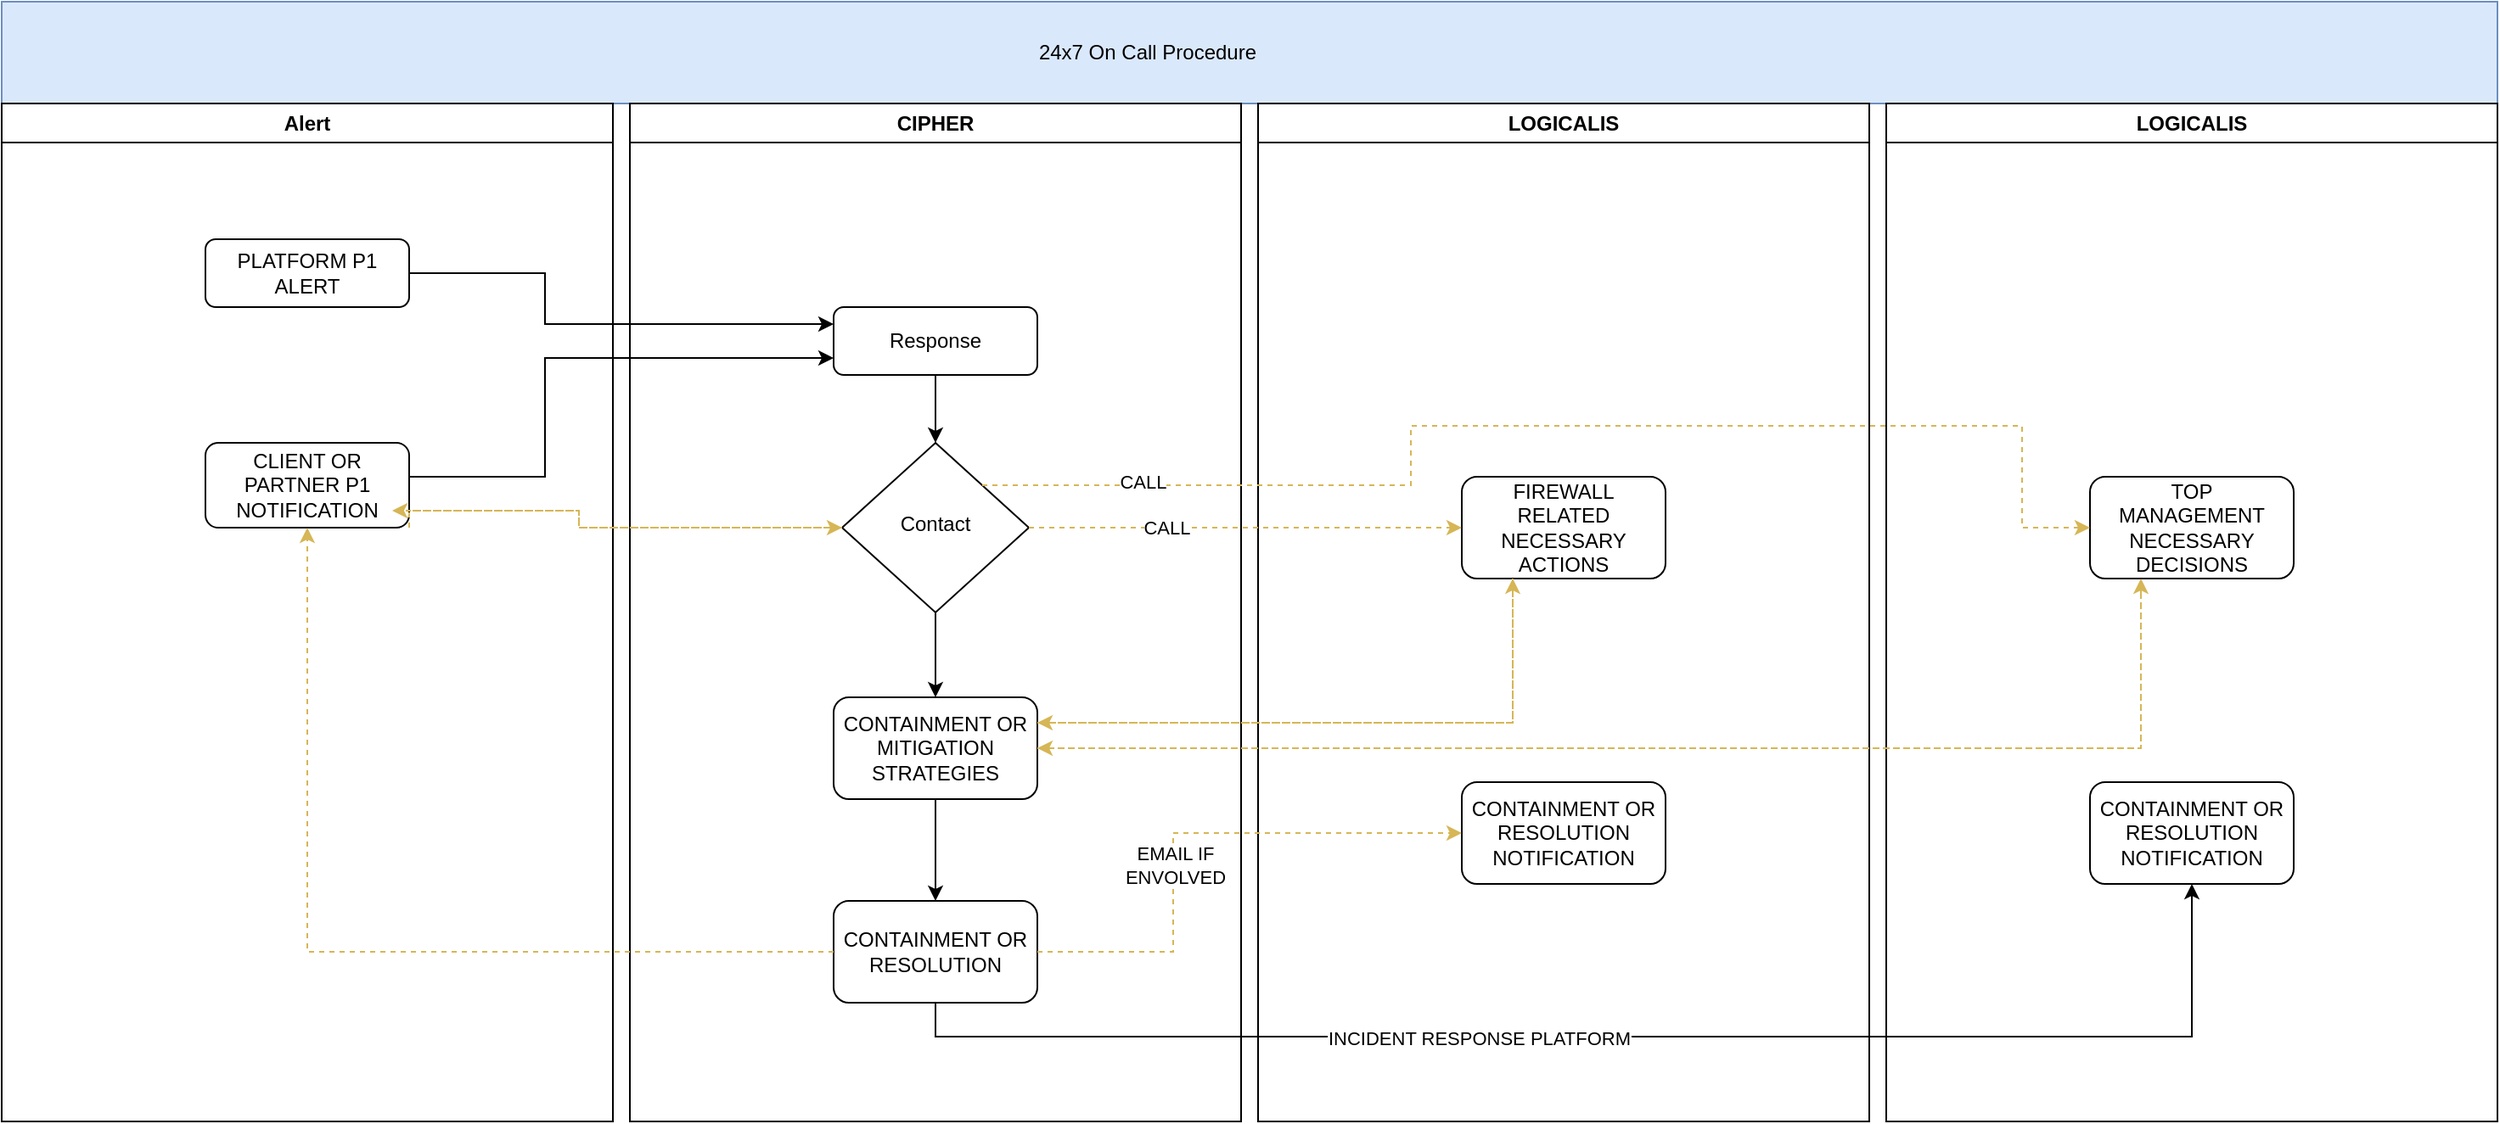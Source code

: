 <mxfile version="21.5.0" type="github">
  <diagram id="C5RBs43oDa-KdzZeNtuy" name="Page-1">
    <mxGraphModel dx="1687" dy="2101" grid="1" gridSize="10" guides="1" tooltips="1" connect="1" arrows="1" fold="1" page="1" pageScale="1" pageWidth="827" pageHeight="1169" math="0" shadow="0">
      <root>
        <mxCell id="WIyWlLk6GJQsqaUBKTNV-0" />
        <mxCell id="WIyWlLk6GJQsqaUBKTNV-1" parent="WIyWlLk6GJQsqaUBKTNV-0" />
        <mxCell id="GwuTtNk6kihslIZRIB3s-1" value="" style="rounded=0;whiteSpace=wrap;html=1;fillColor=#dae8fc;strokeColor=#6c8ebf;" parent="WIyWlLk6GJQsqaUBKTNV-1" vertex="1">
          <mxGeometry y="-20" width="1470" height="60" as="geometry" />
        </mxCell>
        <mxCell id="GwuTtNk6kihslIZRIB3s-0" value="24x7 On Call Procedure" style="text;html=1;strokeColor=none;fillColor=none;align=center;verticalAlign=middle;whiteSpace=wrap;rounded=0;" parent="WIyWlLk6GJQsqaUBKTNV-1" vertex="1">
          <mxGeometry x="600" y="-5" width="150" height="30" as="geometry" />
        </mxCell>
        <mxCell id="GwuTtNk6kihslIZRIB3s-5" value="Alert" style="swimlane;whiteSpace=wrap;html=1;" parent="WIyWlLk6GJQsqaUBKTNV-1" vertex="1">
          <mxGeometry y="40" width="360" height="600" as="geometry" />
        </mxCell>
        <mxCell id="WIyWlLk6GJQsqaUBKTNV-3" value="PLATFORM P1&lt;br&gt;ALERT" style="rounded=1;whiteSpace=wrap;html=1;fontSize=12;glass=0;strokeWidth=1;shadow=0;" parent="GwuTtNk6kihslIZRIB3s-5" vertex="1">
          <mxGeometry x="120" y="80" width="120" height="40" as="geometry" />
        </mxCell>
        <mxCell id="GwuTtNk6kihslIZRIB3s-8" value="CLIENT OR PARTNER P1 NOTIFICATION" style="rounded=1;whiteSpace=wrap;html=1;fontSize=12;glass=0;strokeWidth=1;shadow=0;" parent="GwuTtNk6kihslIZRIB3s-5" vertex="1">
          <mxGeometry x="120" y="200" width="120" height="50" as="geometry" />
        </mxCell>
        <mxCell id="GwuTtNk6kihslIZRIB3s-9" value="CIPHER" style="swimlane;whiteSpace=wrap;html=1;" parent="WIyWlLk6GJQsqaUBKTNV-1" vertex="1">
          <mxGeometry x="370" y="40" width="360" height="600" as="geometry" />
        </mxCell>
        <mxCell id="GwuTtNk6kihslIZRIB3s-15" style="edgeStyle=orthogonalEdgeStyle;rounded=0;orthogonalLoop=1;jettySize=auto;html=1;exitX=0.5;exitY=1;exitDx=0;exitDy=0;entryX=0.5;entryY=0;entryDx=0;entryDy=0;" parent="GwuTtNk6kihslIZRIB3s-9" source="GwuTtNk6kihslIZRIB3s-10" target="WIyWlLk6GJQsqaUBKTNV-6" edge="1">
          <mxGeometry relative="1" as="geometry" />
        </mxCell>
        <mxCell id="GwuTtNk6kihslIZRIB3s-10" value="Response" style="rounded=1;whiteSpace=wrap;html=1;fontSize=12;glass=0;strokeWidth=1;shadow=0;" parent="GwuTtNk6kihslIZRIB3s-9" vertex="1">
          <mxGeometry x="120" y="120" width="120" height="40" as="geometry" />
        </mxCell>
        <mxCell id="GwuTtNk6kihslIZRIB3s-18" style="edgeStyle=orthogonalEdgeStyle;rounded=0;orthogonalLoop=1;jettySize=auto;html=1;exitX=0.5;exitY=1;exitDx=0;exitDy=0;entryX=0.5;entryY=0;entryDx=0;entryDy=0;" parent="GwuTtNk6kihslIZRIB3s-9" source="WIyWlLk6GJQsqaUBKTNV-6" target="GwuTtNk6kihslIZRIB3s-16" edge="1">
          <mxGeometry relative="1" as="geometry" />
        </mxCell>
        <mxCell id="WIyWlLk6GJQsqaUBKTNV-6" value="Contact" style="rhombus;whiteSpace=wrap;html=1;shadow=0;fontFamily=Helvetica;fontSize=12;align=center;strokeWidth=1;spacing=6;spacingTop=-4;" parent="GwuTtNk6kihslIZRIB3s-9" vertex="1">
          <mxGeometry x="125" y="200" width="110" height="100" as="geometry" />
        </mxCell>
        <mxCell id="GwuTtNk6kihslIZRIB3s-20" style="edgeStyle=orthogonalEdgeStyle;rounded=0;orthogonalLoop=1;jettySize=auto;html=1;exitX=0.5;exitY=1;exitDx=0;exitDy=0;entryX=0.5;entryY=0;entryDx=0;entryDy=0;" parent="GwuTtNk6kihslIZRIB3s-9" source="GwuTtNk6kihslIZRIB3s-16" target="GwuTtNk6kihslIZRIB3s-19" edge="1">
          <mxGeometry relative="1" as="geometry" />
        </mxCell>
        <mxCell id="GwuTtNk6kihslIZRIB3s-16" value="CONTAINMENT OR MITIGATION STRATEGIES" style="rounded=1;whiteSpace=wrap;html=1;fontSize=12;glass=0;strokeWidth=1;shadow=0;" parent="GwuTtNk6kihslIZRIB3s-9" vertex="1">
          <mxGeometry x="120" y="350" width="120" height="60" as="geometry" />
        </mxCell>
        <mxCell id="GwuTtNk6kihslIZRIB3s-19" value="CONTAINMENT OR RESOLUTION" style="rounded=1;whiteSpace=wrap;html=1;fontSize=12;glass=0;strokeWidth=1;shadow=0;" parent="GwuTtNk6kihslIZRIB3s-9" vertex="1">
          <mxGeometry x="120" y="470" width="120" height="60" as="geometry" />
        </mxCell>
        <mxCell id="GwuTtNk6kihslIZRIB3s-12" style="edgeStyle=orthogonalEdgeStyle;rounded=0;orthogonalLoop=1;jettySize=auto;html=1;exitX=1;exitY=0.5;exitDx=0;exitDy=0;entryX=0;entryY=0.25;entryDx=0;entryDy=0;" parent="WIyWlLk6GJQsqaUBKTNV-1" source="WIyWlLk6GJQsqaUBKTNV-3" target="GwuTtNk6kihslIZRIB3s-10" edge="1">
          <mxGeometry relative="1" as="geometry">
            <Array as="points">
              <mxPoint x="320" y="140" />
              <mxPoint x="320" y="170" />
            </Array>
          </mxGeometry>
        </mxCell>
        <mxCell id="GwuTtNk6kihslIZRIB3s-13" style="edgeStyle=orthogonalEdgeStyle;rounded=0;orthogonalLoop=1;jettySize=auto;html=1;exitX=1;exitY=0.5;exitDx=0;exitDy=0;entryX=0;entryY=0.75;entryDx=0;entryDy=0;" parent="WIyWlLk6GJQsqaUBKTNV-1" source="GwuTtNk6kihslIZRIB3s-8" target="GwuTtNk6kihslIZRIB3s-10" edge="1">
          <mxGeometry relative="1" as="geometry">
            <Array as="points">
              <mxPoint x="320" y="260" />
              <mxPoint x="320" y="190" />
            </Array>
          </mxGeometry>
        </mxCell>
        <mxCell id="GwuTtNk6kihslIZRIB3s-21" value="LOGICALIS" style="swimlane;whiteSpace=wrap;html=1;" parent="WIyWlLk6GJQsqaUBKTNV-1" vertex="1">
          <mxGeometry x="740" y="40" width="360" height="600" as="geometry" />
        </mxCell>
        <mxCell id="GwuTtNk6kihslIZRIB3s-22" style="edgeStyle=orthogonalEdgeStyle;rounded=0;orthogonalLoop=1;jettySize=auto;html=1;exitX=0.5;exitY=1;exitDx=0;exitDy=0;entryX=0.5;entryY=0;entryDx=0;entryDy=0;" parent="GwuTtNk6kihslIZRIB3s-21" edge="1">
          <mxGeometry relative="1" as="geometry">
            <mxPoint x="180" y="160" as="sourcePoint" />
          </mxGeometry>
        </mxCell>
        <mxCell id="GwuTtNk6kihslIZRIB3s-24" style="edgeStyle=orthogonalEdgeStyle;rounded=0;orthogonalLoop=1;jettySize=auto;html=1;exitX=0.5;exitY=1;exitDx=0;exitDy=0;entryX=0.5;entryY=0;entryDx=0;entryDy=0;" parent="GwuTtNk6kihslIZRIB3s-21" edge="1">
          <mxGeometry relative="1" as="geometry">
            <mxPoint x="180" y="300" as="sourcePoint" />
          </mxGeometry>
        </mxCell>
        <mxCell id="GwuTtNk6kihslIZRIB3s-28" value="CONTAINMENT OR RESOLUTION NOTIFICATION" style="rounded=1;whiteSpace=wrap;html=1;fontSize=12;glass=0;strokeWidth=1;shadow=0;" parent="GwuTtNk6kihslIZRIB3s-21" vertex="1">
          <mxGeometry x="120" y="400" width="120" height="60" as="geometry" />
        </mxCell>
        <mxCell id="GwuTtNk6kihslIZRIB3s-29" value="FIREWALL &lt;br&gt;RELATED NECESSARY ACTIONS" style="rounded=1;whiteSpace=wrap;html=1;fontSize=12;glass=0;strokeWidth=1;shadow=0;" parent="GwuTtNk6kihslIZRIB3s-21" vertex="1">
          <mxGeometry x="120" y="220" width="120" height="60" as="geometry" />
        </mxCell>
        <mxCell id="GwuTtNk6kihslIZRIB3s-30" value="LOGICALIS" style="swimlane;whiteSpace=wrap;html=1;" parent="WIyWlLk6GJQsqaUBKTNV-1" vertex="1">
          <mxGeometry x="1110" y="40" width="360" height="600" as="geometry" />
        </mxCell>
        <mxCell id="GwuTtNk6kihslIZRIB3s-31" style="edgeStyle=orthogonalEdgeStyle;rounded=0;orthogonalLoop=1;jettySize=auto;html=1;exitX=0.5;exitY=1;exitDx=0;exitDy=0;entryX=0.5;entryY=0;entryDx=0;entryDy=0;" parent="GwuTtNk6kihslIZRIB3s-30" edge="1">
          <mxGeometry relative="1" as="geometry">
            <mxPoint x="180" y="160" as="sourcePoint" />
          </mxGeometry>
        </mxCell>
        <mxCell id="GwuTtNk6kihslIZRIB3s-32" style="edgeStyle=orthogonalEdgeStyle;rounded=0;orthogonalLoop=1;jettySize=auto;html=1;exitX=0.5;exitY=1;exitDx=0;exitDy=0;entryX=0.5;entryY=0;entryDx=0;entryDy=0;" parent="GwuTtNk6kihslIZRIB3s-30" edge="1">
          <mxGeometry relative="1" as="geometry">
            <mxPoint x="180" y="300" as="sourcePoint" />
          </mxGeometry>
        </mxCell>
        <mxCell id="GwuTtNk6kihslIZRIB3s-33" value="CONTAINMENT OR RESOLUTION NOTIFICATION" style="rounded=1;whiteSpace=wrap;html=1;fontSize=12;glass=0;strokeWidth=1;shadow=0;" parent="GwuTtNk6kihslIZRIB3s-30" vertex="1">
          <mxGeometry x="120" y="400" width="120" height="60" as="geometry" />
        </mxCell>
        <mxCell id="GwuTtNk6kihslIZRIB3s-34" value="TOP&lt;br&gt;MANAGEMENT&lt;br&gt;NECESSARY&lt;br&gt;DECISIONS" style="rounded=1;whiteSpace=wrap;html=1;fontSize=12;glass=0;strokeWidth=1;shadow=0;" parent="GwuTtNk6kihslIZRIB3s-30" vertex="1">
          <mxGeometry x="120" y="220" width="120" height="60" as="geometry" />
        </mxCell>
        <mxCell id="GwuTtNk6kihslIZRIB3s-37" style="edgeStyle=orthogonalEdgeStyle;rounded=0;orthogonalLoop=1;jettySize=auto;html=1;exitX=1;exitY=1;exitDx=0;exitDy=0;entryX=0;entryY=0.5;entryDx=0;entryDy=0;dashed=1;fillColor=#fff2cc;strokeColor=#d6b656;" parent="WIyWlLk6GJQsqaUBKTNV-1" source="GwuTtNk6kihslIZRIB3s-8" target="WIyWlLk6GJQsqaUBKTNV-6" edge="1">
          <mxGeometry relative="1" as="geometry">
            <Array as="points">
              <mxPoint x="240" y="280" />
              <mxPoint x="340" y="280" />
              <mxPoint x="340" y="290" />
            </Array>
          </mxGeometry>
        </mxCell>
        <mxCell id="GwuTtNk6kihslIZRIB3s-38" style="edgeStyle=orthogonalEdgeStyle;rounded=0;orthogonalLoop=1;jettySize=auto;html=1;exitX=0;exitY=0.5;exitDx=0;exitDy=0;dashed=1;fillColor=#fff2cc;strokeColor=#d6b656;" parent="WIyWlLk6GJQsqaUBKTNV-1" source="WIyWlLk6GJQsqaUBKTNV-6" edge="1">
          <mxGeometry relative="1" as="geometry">
            <Array as="points">
              <mxPoint x="340" y="290" />
              <mxPoint x="340" y="280" />
            </Array>
            <mxPoint x="230" y="280" as="targetPoint" />
          </mxGeometry>
        </mxCell>
        <mxCell id="GwuTtNk6kihslIZRIB3s-39" style="edgeStyle=orthogonalEdgeStyle;rounded=0;orthogonalLoop=1;jettySize=auto;html=1;exitX=1;exitY=0.5;exitDx=0;exitDy=0;entryX=0;entryY=0.5;entryDx=0;entryDy=0;fillColor=#fff2cc;strokeColor=#d6b656;dashed=1;" parent="WIyWlLk6GJQsqaUBKTNV-1" source="WIyWlLk6GJQsqaUBKTNV-6" target="GwuTtNk6kihslIZRIB3s-29" edge="1">
          <mxGeometry relative="1" as="geometry" />
        </mxCell>
        <mxCell id="IB3P2Yn9RWmiKG1jhuGu-2" value="CALL" style="edgeLabel;html=1;align=center;verticalAlign=middle;resizable=0;points=[];" vertex="1" connectable="0" parent="GwuTtNk6kihslIZRIB3s-39">
          <mxGeometry x="-0.365" relative="1" as="geometry">
            <mxPoint as="offset" />
          </mxGeometry>
        </mxCell>
        <mxCell id="GwuTtNk6kihslIZRIB3s-42" style="edgeStyle=orthogonalEdgeStyle;rounded=0;orthogonalLoop=1;jettySize=auto;html=1;exitX=1;exitY=0;exitDx=0;exitDy=0;entryX=0;entryY=0.5;entryDx=0;entryDy=0;dashed=1;fillColor=#fff2cc;strokeColor=#d6b656;" parent="WIyWlLk6GJQsqaUBKTNV-1" source="WIyWlLk6GJQsqaUBKTNV-6" target="GwuTtNk6kihslIZRIB3s-34" edge="1">
          <mxGeometry relative="1" as="geometry">
            <Array as="points">
              <mxPoint x="830" y="265" />
              <mxPoint x="830" y="230" />
              <mxPoint x="1190" y="230" />
              <mxPoint x="1190" y="290" />
            </Array>
          </mxGeometry>
        </mxCell>
        <mxCell id="IB3P2Yn9RWmiKG1jhuGu-1" value="CALL" style="edgeLabel;html=1;align=center;verticalAlign=middle;resizable=0;points=[];" vertex="1" connectable="0" parent="GwuTtNk6kihslIZRIB3s-42">
          <mxGeometry x="-0.748" y="2" relative="1" as="geometry">
            <mxPoint as="offset" />
          </mxGeometry>
        </mxCell>
        <mxCell id="GwuTtNk6kihslIZRIB3s-43" style="edgeStyle=orthogonalEdgeStyle;rounded=0;orthogonalLoop=1;jettySize=auto;html=1;exitX=1;exitY=0.25;exitDx=0;exitDy=0;entryX=0.25;entryY=1;entryDx=0;entryDy=0;fillColor=#fff2cc;strokeColor=#d6b656;dashed=1;" parent="WIyWlLk6GJQsqaUBKTNV-1" source="GwuTtNk6kihslIZRIB3s-16" target="GwuTtNk6kihslIZRIB3s-29" edge="1">
          <mxGeometry relative="1" as="geometry" />
        </mxCell>
        <mxCell id="GwuTtNk6kihslIZRIB3s-44" style="edgeStyle=orthogonalEdgeStyle;rounded=0;orthogonalLoop=1;jettySize=auto;html=1;exitX=0.25;exitY=1;exitDx=0;exitDy=0;entryX=1;entryY=0.25;entryDx=0;entryDy=0;dashed=1;fillColor=#fff2cc;strokeColor=#d6b656;" parent="WIyWlLk6GJQsqaUBKTNV-1" source="GwuTtNk6kihslIZRIB3s-29" target="GwuTtNk6kihslIZRIB3s-16" edge="1">
          <mxGeometry relative="1" as="geometry" />
        </mxCell>
        <mxCell id="GwuTtNk6kihslIZRIB3s-45" style="edgeStyle=orthogonalEdgeStyle;rounded=0;orthogonalLoop=1;jettySize=auto;html=1;exitX=1;exitY=0.5;exitDx=0;exitDy=0;entryX=0.25;entryY=1;entryDx=0;entryDy=0;dashed=1;fillColor=#fff2cc;strokeColor=#d6b656;" parent="WIyWlLk6GJQsqaUBKTNV-1" source="GwuTtNk6kihslIZRIB3s-16" target="GwuTtNk6kihslIZRIB3s-34" edge="1">
          <mxGeometry relative="1" as="geometry" />
        </mxCell>
        <mxCell id="GwuTtNk6kihslIZRIB3s-48" style="edgeStyle=orthogonalEdgeStyle;rounded=0;orthogonalLoop=1;jettySize=auto;html=1;exitX=0.5;exitY=1;exitDx=0;exitDy=0;entryX=0.5;entryY=1;entryDx=0;entryDy=0;" parent="WIyWlLk6GJQsqaUBKTNV-1" source="GwuTtNk6kihslIZRIB3s-19" target="GwuTtNk6kihslIZRIB3s-33" edge="1">
          <mxGeometry relative="1" as="geometry">
            <Array as="points">
              <mxPoint x="550" y="590" />
              <mxPoint x="1290" y="590" />
            </Array>
          </mxGeometry>
        </mxCell>
        <mxCell id="IB3P2Yn9RWmiKG1jhuGu-0" value="INCIDENT RESPONSE PLATFORM" style="edgeLabel;html=1;align=center;verticalAlign=middle;resizable=0;points=[];" vertex="1" connectable="0" parent="GwuTtNk6kihslIZRIB3s-48">
          <mxGeometry x="-0.199" y="-1" relative="1" as="geometry">
            <mxPoint x="-1" as="offset" />
          </mxGeometry>
        </mxCell>
        <mxCell id="GwuTtNk6kihslIZRIB3s-49" style="edgeStyle=orthogonalEdgeStyle;rounded=0;orthogonalLoop=1;jettySize=auto;html=1;exitX=1;exitY=0.5;exitDx=0;exitDy=0;entryX=0;entryY=0.5;entryDx=0;entryDy=0;fillColor=#fff2cc;strokeColor=#d6b656;dashed=1;" parent="WIyWlLk6GJQsqaUBKTNV-1" source="GwuTtNk6kihslIZRIB3s-19" target="GwuTtNk6kihslIZRIB3s-28" edge="1">
          <mxGeometry relative="1" as="geometry">
            <Array as="points">
              <mxPoint x="690" y="540" />
              <mxPoint x="690" y="470" />
            </Array>
          </mxGeometry>
        </mxCell>
        <mxCell id="IB3P2Yn9RWmiKG1jhuGu-3" value="EMAIL IF&lt;br&gt;ENVOLVED" style="edgeLabel;html=1;align=center;verticalAlign=middle;resizable=0;points=[];" vertex="1" connectable="0" parent="GwuTtNk6kihslIZRIB3s-49">
          <mxGeometry x="-0.177" y="-1" relative="1" as="geometry">
            <mxPoint as="offset" />
          </mxGeometry>
        </mxCell>
        <mxCell id="IB3P2Yn9RWmiKG1jhuGu-5" style="edgeStyle=orthogonalEdgeStyle;rounded=0;orthogonalLoop=1;jettySize=auto;html=1;entryX=1;entryY=0.5;entryDx=0;entryDy=0;fillColor=#fff2cc;strokeColor=#d6b656;dashed=1;" edge="1" parent="WIyWlLk6GJQsqaUBKTNV-1" target="GwuTtNk6kihslIZRIB3s-16">
          <mxGeometry relative="1" as="geometry">
            <mxPoint x="1260" y="330" as="sourcePoint" />
            <Array as="points">
              <mxPoint x="1260" y="320" />
              <mxPoint x="1260" y="420" />
            </Array>
          </mxGeometry>
        </mxCell>
        <mxCell id="IB3P2Yn9RWmiKG1jhuGu-6" style="edgeStyle=orthogonalEdgeStyle;rounded=0;orthogonalLoop=1;jettySize=auto;html=1;exitX=0;exitY=0.5;exitDx=0;exitDy=0;entryX=0.5;entryY=1;entryDx=0;entryDy=0;dashed=1;fillColor=#fff2cc;strokeColor=#d6b656;" edge="1" parent="WIyWlLk6GJQsqaUBKTNV-1" source="GwuTtNk6kihslIZRIB3s-19" target="GwuTtNk6kihslIZRIB3s-8">
          <mxGeometry relative="1" as="geometry" />
        </mxCell>
      </root>
    </mxGraphModel>
  </diagram>
</mxfile>
